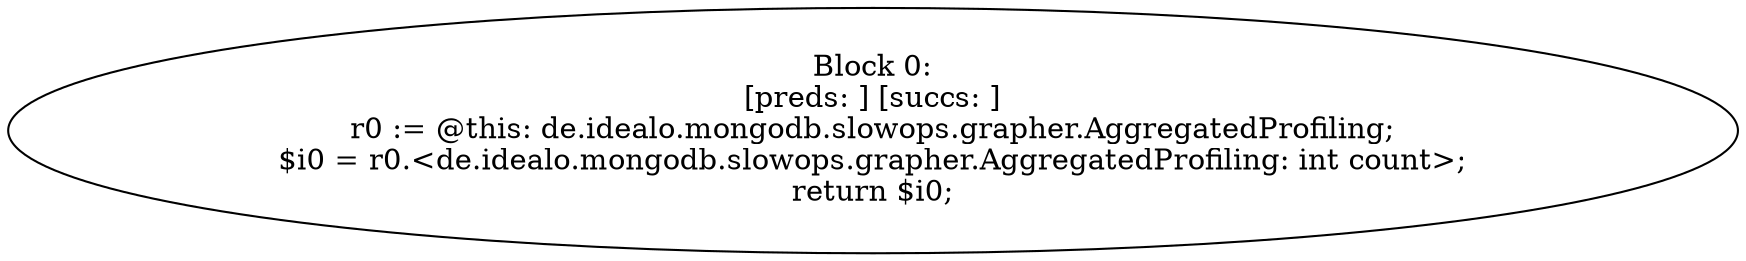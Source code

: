 digraph "unitGraph" {
    "Block 0:
[preds: ] [succs: ]
r0 := @this: de.idealo.mongodb.slowops.grapher.AggregatedProfiling;
$i0 = r0.<de.idealo.mongodb.slowops.grapher.AggregatedProfiling: int count>;
return $i0;
"
}
